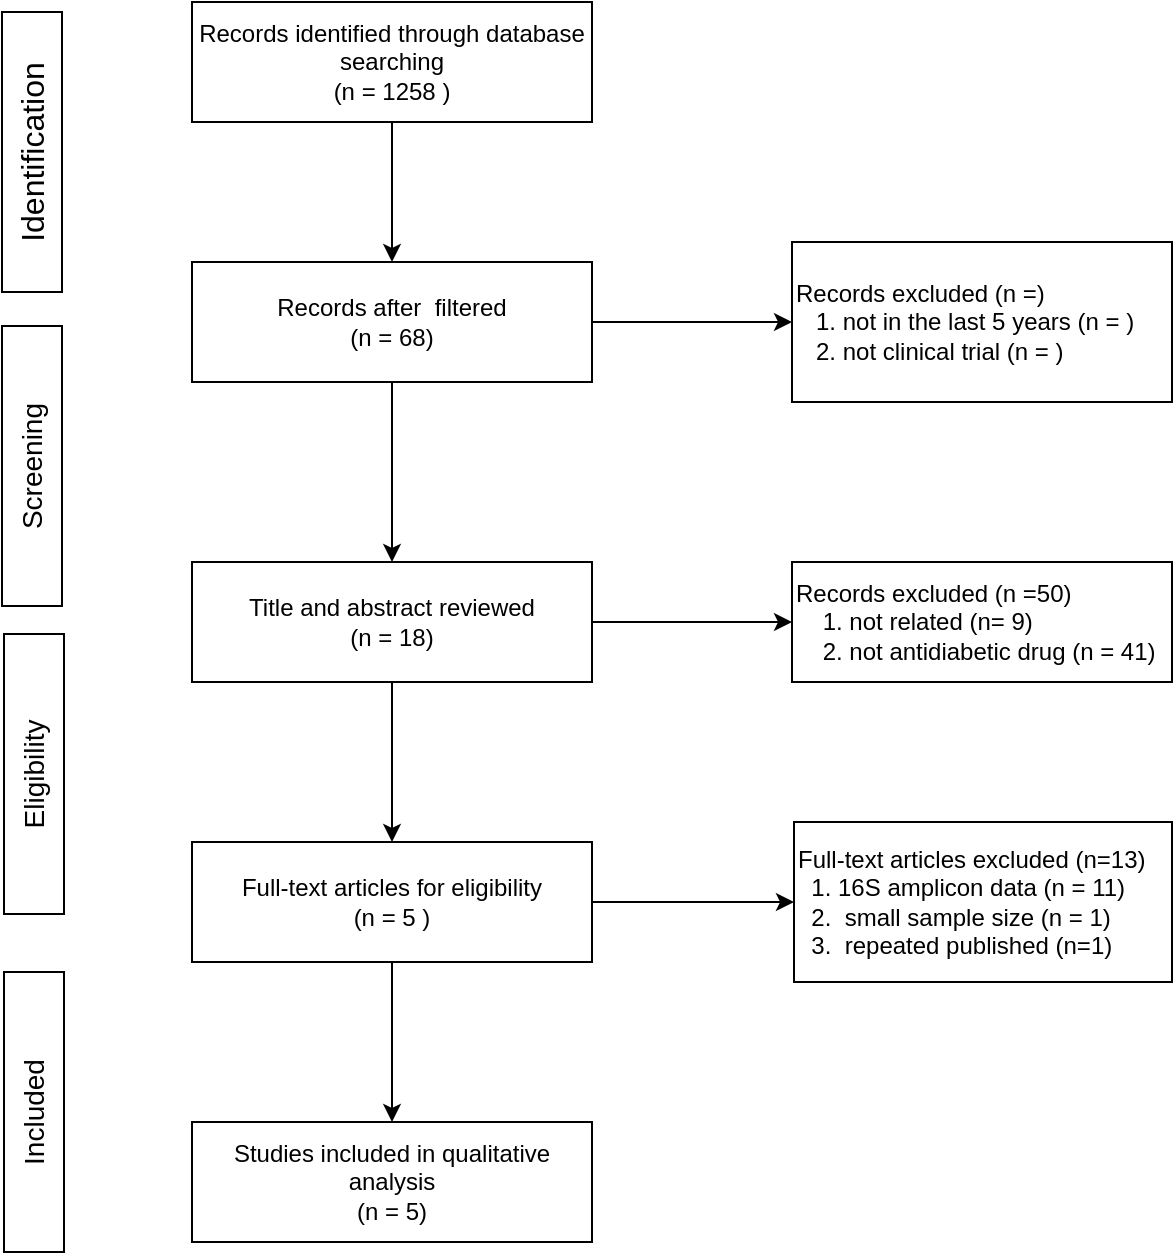 <mxfile version="22.1.21" type="github">
  <diagram name="第 1 页" id="JPDoaFtokGly6kBNtgCC">
    <mxGraphModel dx="796" dy="456" grid="1" gridSize="10" guides="1" tooltips="1" connect="1" arrows="1" fold="1" page="1" pageScale="1" pageWidth="827" pageHeight="1169" math="0" shadow="0">
      <root>
        <mxCell id="0" />
        <mxCell id="1" parent="0" />
        <mxCell id="uKmnsb-paR_6ves892hA-3" value="" style="edgeStyle=orthogonalEdgeStyle;rounded=0;orthogonalLoop=1;jettySize=auto;html=1;" edge="1" parent="1" source="uKmnsb-paR_6ves892hA-1" target="uKmnsb-paR_6ves892hA-2">
          <mxGeometry relative="1" as="geometry" />
        </mxCell>
        <mxCell id="uKmnsb-paR_6ves892hA-1" value="Records identified through database searching&lt;br&gt;(n = 1258 )" style="rounded=0;whiteSpace=wrap;html=1;" vertex="1" parent="1">
          <mxGeometry x="290" y="40" width="200" height="60" as="geometry" />
        </mxCell>
        <mxCell id="uKmnsb-paR_6ves892hA-5" value="" style="edgeStyle=orthogonalEdgeStyle;rounded=0;orthogonalLoop=1;jettySize=auto;html=1;" edge="1" parent="1" source="uKmnsb-paR_6ves892hA-2" target="uKmnsb-paR_6ves892hA-4">
          <mxGeometry relative="1" as="geometry" />
        </mxCell>
        <mxCell id="uKmnsb-paR_6ves892hA-23" value="" style="edgeStyle=orthogonalEdgeStyle;rounded=0;orthogonalLoop=1;jettySize=auto;html=1;" edge="1" parent="1" source="uKmnsb-paR_6ves892hA-2" target="uKmnsb-paR_6ves892hA-22">
          <mxGeometry relative="1" as="geometry" />
        </mxCell>
        <mxCell id="uKmnsb-paR_6ves892hA-2" value="Records after&amp;nbsp; filtered&lt;br&gt;(n = 68)" style="whiteSpace=wrap;html=1;rounded=0;" vertex="1" parent="1">
          <mxGeometry x="290" y="170" width="200" height="60" as="geometry" />
        </mxCell>
        <mxCell id="uKmnsb-paR_6ves892hA-7" value="" style="edgeStyle=orthogonalEdgeStyle;rounded=0;orthogonalLoop=1;jettySize=auto;html=1;" edge="1" parent="1" source="uKmnsb-paR_6ves892hA-4" target="uKmnsb-paR_6ves892hA-6">
          <mxGeometry relative="1" as="geometry" />
        </mxCell>
        <mxCell id="uKmnsb-paR_6ves892hA-14" value="" style="edgeStyle=orthogonalEdgeStyle;rounded=0;orthogonalLoop=1;jettySize=auto;html=1;" edge="1" parent="1" source="uKmnsb-paR_6ves892hA-4" target="uKmnsb-paR_6ves892hA-12">
          <mxGeometry relative="1" as="geometry" />
        </mxCell>
        <mxCell id="uKmnsb-paR_6ves892hA-4" value="Title and abstract reviewed&lt;br&gt;(n = 18)" style="whiteSpace=wrap;html=1;rounded=0;" vertex="1" parent="1">
          <mxGeometry x="290" y="320" width="200" height="60" as="geometry" />
        </mxCell>
        <mxCell id="uKmnsb-paR_6ves892hA-9" value="" style="edgeStyle=orthogonalEdgeStyle;rounded=0;orthogonalLoop=1;jettySize=auto;html=1;" edge="1" parent="1" source="uKmnsb-paR_6ves892hA-6" target="uKmnsb-paR_6ves892hA-8">
          <mxGeometry relative="1" as="geometry" />
        </mxCell>
        <mxCell id="uKmnsb-paR_6ves892hA-15" value="" style="edgeStyle=orthogonalEdgeStyle;rounded=0;orthogonalLoop=1;jettySize=auto;html=1;" edge="1" parent="1" source="uKmnsb-paR_6ves892hA-6" target="uKmnsb-paR_6ves892hA-13">
          <mxGeometry relative="1" as="geometry" />
        </mxCell>
        <mxCell id="uKmnsb-paR_6ves892hA-6" value="Full-text articles for eligibility&lt;br&gt;(n = 5 )" style="whiteSpace=wrap;html=1;rounded=0;" vertex="1" parent="1">
          <mxGeometry x="290" y="460" width="200" height="60" as="geometry" />
        </mxCell>
        <mxCell id="uKmnsb-paR_6ves892hA-8" value="Studies included in qualitative analysis &lt;br&gt;(n = 5)" style="whiteSpace=wrap;html=1;rounded=0;" vertex="1" parent="1">
          <mxGeometry x="290" y="600" width="200" height="60" as="geometry" />
        </mxCell>
        <mxCell id="uKmnsb-paR_6ves892hA-12" value="Records excluded (n =50)&lt;br&gt;&amp;nbsp; &amp;nbsp; 1. not related (n= 9)&lt;br&gt;&amp;nbsp; &amp;nbsp; 2. not antidiabetic drug (n = 41)" style="rounded=0;whiteSpace=wrap;html=1;align=left;" vertex="1" parent="1">
          <mxGeometry x="590" y="320" width="190" height="60" as="geometry" />
        </mxCell>
        <mxCell id="uKmnsb-paR_6ves892hA-13" value="Full-text articles excluded (n=13)&lt;br&gt;&amp;nbsp; 1. 16S amplicon data (n = 11)&lt;br&gt;&amp;nbsp; 2.&amp;nbsp; small sample size (n = 1)&lt;br&gt;&amp;nbsp; 3.&amp;nbsp; repeated published (n=1)" style="rounded=0;whiteSpace=wrap;html=1;align=left;" vertex="1" parent="1">
          <mxGeometry x="591" y="450" width="189" height="80" as="geometry" />
        </mxCell>
        <mxCell id="uKmnsb-paR_6ves892hA-18" value="&lt;font style=&quot;font-size: 16px;&quot;&gt;Identification&lt;/font&gt;" style="rounded=0;whiteSpace=wrap;html=1;rotation=-90;" vertex="1" parent="1">
          <mxGeometry x="140" y="100" width="140" height="30" as="geometry" />
        </mxCell>
        <mxCell id="uKmnsb-paR_6ves892hA-19" value="&lt;font style=&quot;font-size: 14px;&quot;&gt;Screening&lt;/font&gt;" style="rounded=0;whiteSpace=wrap;html=1;rotation=-90;" vertex="1" parent="1">
          <mxGeometry x="140" y="257" width="140" height="30" as="geometry" />
        </mxCell>
        <mxCell id="uKmnsb-paR_6ves892hA-20" value="&lt;font style=&quot;font-size: 14px;&quot;&gt;Eligibility&lt;/font&gt;" style="rounded=0;whiteSpace=wrap;html=1;rotation=-90;" vertex="1" parent="1">
          <mxGeometry x="141" y="411" width="140" height="30" as="geometry" />
        </mxCell>
        <mxCell id="uKmnsb-paR_6ves892hA-21" value="&lt;font style=&quot;font-size: 14px;&quot;&gt;Included&lt;/font&gt;" style="rounded=0;whiteSpace=wrap;html=1;rotation=-90;" vertex="1" parent="1">
          <mxGeometry x="141" y="580" width="140" height="30" as="geometry" />
        </mxCell>
        <mxCell id="uKmnsb-paR_6ves892hA-22" value="Records excluded (n =)&lt;br&gt;&lt;span style=&quot;background-color: initial;&quot;&gt;&amp;nbsp; &amp;nbsp;1. not in the last 5 years (n = )&lt;br&gt;&lt;/span&gt;&lt;span style=&quot;background-color: initial;&quot;&gt;&amp;nbsp; &amp;nbsp;2. not clinical trial (n = )&lt;/span&gt;&lt;span style=&quot;background-color: initial;&quot;&gt;&lt;br&gt;&lt;/span&gt;" style="rounded=0;whiteSpace=wrap;html=1;align=left;" vertex="1" parent="1">
          <mxGeometry x="590" y="160" width="190" height="80" as="geometry" />
        </mxCell>
      </root>
    </mxGraphModel>
  </diagram>
</mxfile>

